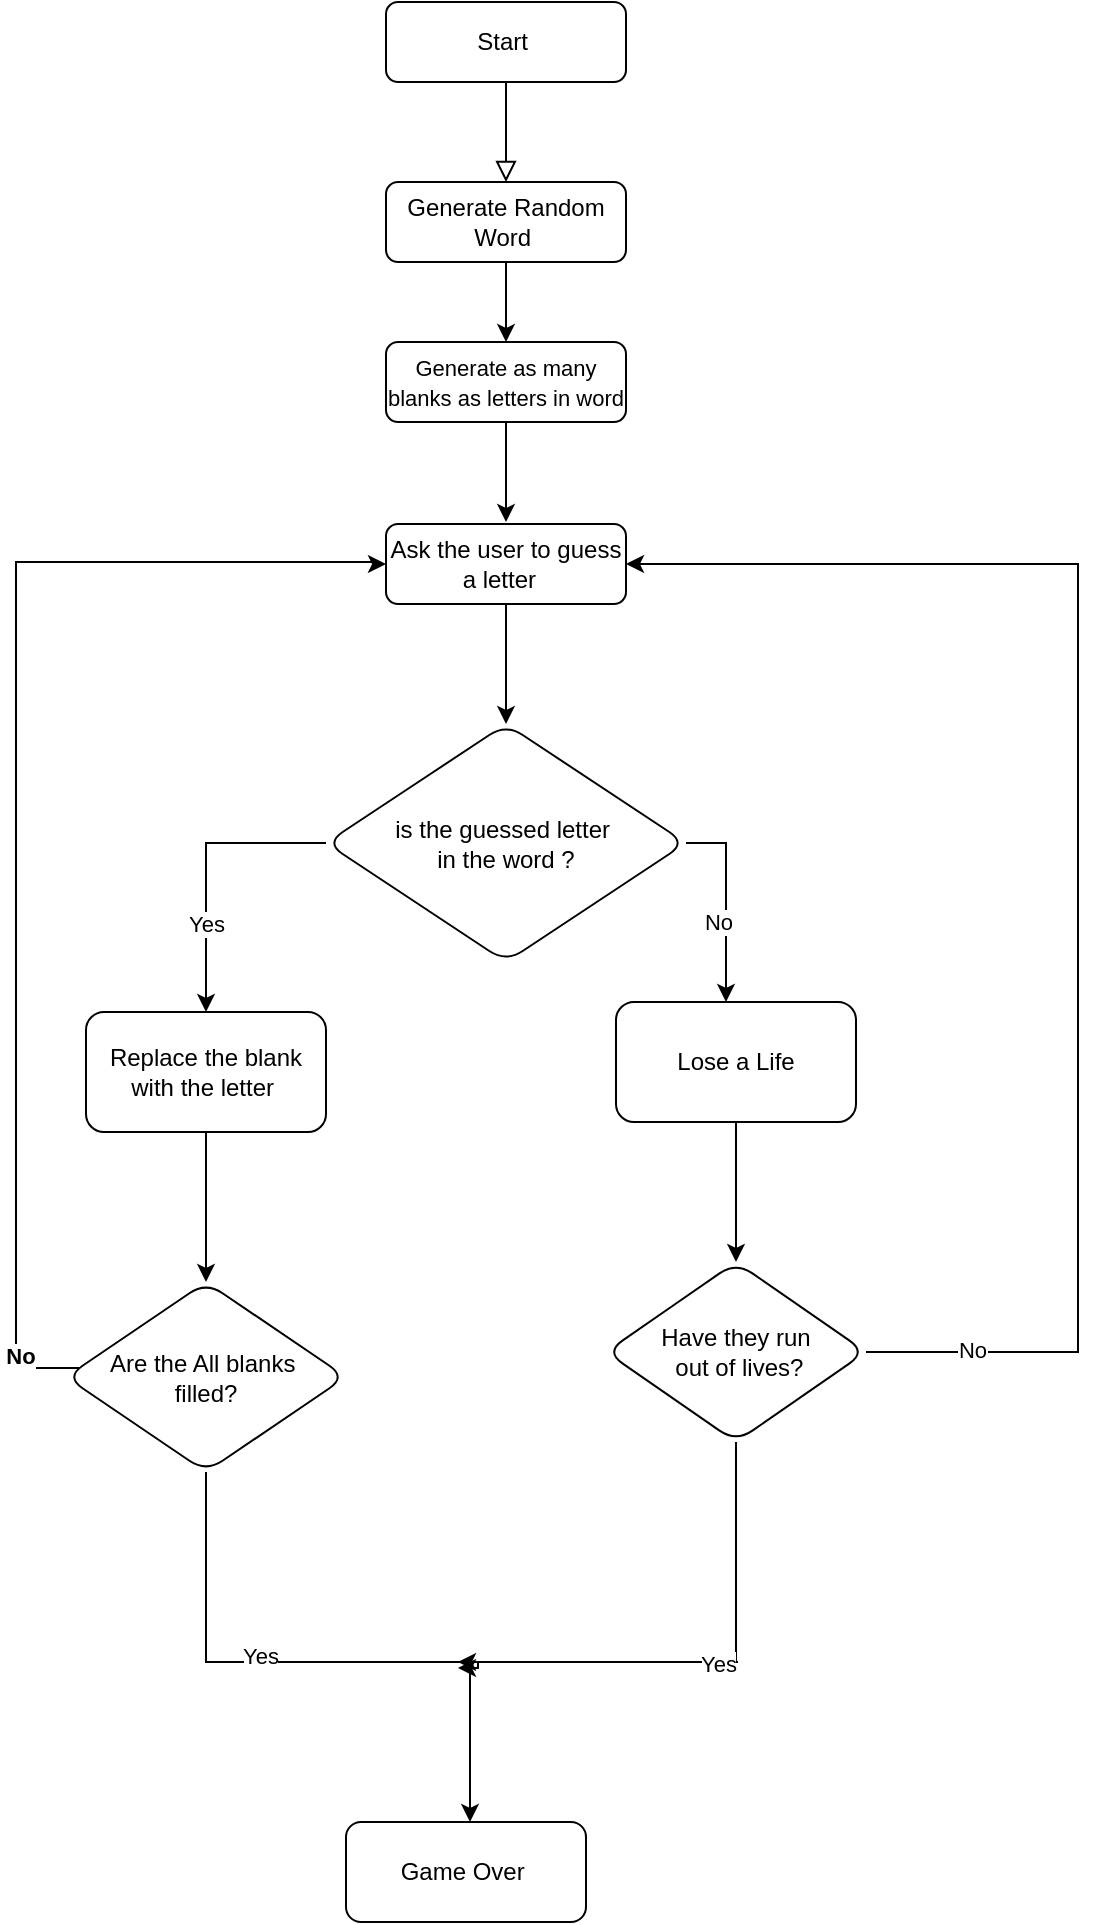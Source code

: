 <mxfile version="24.7.17">
  <diagram id="C5RBs43oDa-KdzZeNtuy" name="Page-1">
    <mxGraphModel dx="1035" dy="622" grid="1" gridSize="10" guides="1" tooltips="1" connect="1" arrows="1" fold="1" page="1" pageScale="1" pageWidth="827" pageHeight="1169" math="0" shadow="0">
      <root>
        <mxCell id="WIyWlLk6GJQsqaUBKTNV-0" />
        <mxCell id="WIyWlLk6GJQsqaUBKTNV-1" parent="WIyWlLk6GJQsqaUBKTNV-0" />
        <mxCell id="WIyWlLk6GJQsqaUBKTNV-2" value="" style="rounded=0;html=1;jettySize=auto;orthogonalLoop=1;fontSize=11;endArrow=block;endFill=0;endSize=8;strokeWidth=1;shadow=0;labelBackgroundColor=none;edgeStyle=orthogonalEdgeStyle;" parent="WIyWlLk6GJQsqaUBKTNV-1" source="WIyWlLk6GJQsqaUBKTNV-3" edge="1">
          <mxGeometry relative="1" as="geometry">
            <mxPoint x="384" y="170" as="targetPoint" />
          </mxGeometry>
        </mxCell>
        <mxCell id="WIyWlLk6GJQsqaUBKTNV-3" value="Start&amp;nbsp;" style="rounded=1;whiteSpace=wrap;html=1;fontSize=12;glass=0;strokeWidth=1;shadow=0;" parent="WIyWlLk6GJQsqaUBKTNV-1" vertex="1">
          <mxGeometry x="324" y="80" width="120" height="40" as="geometry" />
        </mxCell>
        <mxCell id="3aolv1SR35uRjS7q9qpj-7" value="" style="edgeStyle=orthogonalEdgeStyle;rounded=0;orthogonalLoop=1;jettySize=auto;html=1;" edge="1" parent="WIyWlLk6GJQsqaUBKTNV-1" source="WIyWlLk6GJQsqaUBKTNV-7">
          <mxGeometry relative="1" as="geometry">
            <mxPoint x="384" y="340" as="targetPoint" />
          </mxGeometry>
        </mxCell>
        <mxCell id="WIyWlLk6GJQsqaUBKTNV-7" value="&lt;font style=&quot;font-size: 11px;&quot;&gt;Generate as many blanks as letters in word&lt;/font&gt;" style="rounded=1;whiteSpace=wrap;html=1;fontSize=12;glass=0;strokeWidth=1;shadow=0;" parent="WIyWlLk6GJQsqaUBKTNV-1" vertex="1">
          <mxGeometry x="324" y="250" width="120" height="40" as="geometry" />
        </mxCell>
        <mxCell id="3aolv1SR35uRjS7q9qpj-9" value="" style="edgeStyle=orthogonalEdgeStyle;rounded=0;orthogonalLoop=1;jettySize=auto;html=1;" edge="1" parent="WIyWlLk6GJQsqaUBKTNV-1" source="3aolv1SR35uRjS7q9qpj-5" target="WIyWlLk6GJQsqaUBKTNV-7">
          <mxGeometry relative="1" as="geometry" />
        </mxCell>
        <mxCell id="3aolv1SR35uRjS7q9qpj-5" value="Generate Random Word&amp;nbsp;" style="rounded=1;whiteSpace=wrap;html=1;fontSize=12;glass=0;strokeWidth=1;shadow=0;" vertex="1" parent="WIyWlLk6GJQsqaUBKTNV-1">
          <mxGeometry x="324" y="170" width="120" height="40" as="geometry" />
        </mxCell>
        <mxCell id="3aolv1SR35uRjS7q9qpj-11" value="" style="edgeStyle=orthogonalEdgeStyle;rounded=0;orthogonalLoop=1;jettySize=auto;html=1;" edge="1" parent="WIyWlLk6GJQsqaUBKTNV-1" source="3aolv1SR35uRjS7q9qpj-6" target="3aolv1SR35uRjS7q9qpj-10">
          <mxGeometry relative="1" as="geometry" />
        </mxCell>
        <mxCell id="3aolv1SR35uRjS7q9qpj-6" value="Ask the user to guess a letter&amp;nbsp;&amp;nbsp;" style="whiteSpace=wrap;html=1;rounded=1;glass=0;strokeWidth=1;shadow=0;" vertex="1" parent="WIyWlLk6GJQsqaUBKTNV-1">
          <mxGeometry x="324" y="341" width="120" height="40" as="geometry" />
        </mxCell>
        <mxCell id="3aolv1SR35uRjS7q9qpj-13" value="" style="edgeStyle=orthogonalEdgeStyle;rounded=0;orthogonalLoop=1;jettySize=auto;html=1;" edge="1" parent="WIyWlLk6GJQsqaUBKTNV-1" source="3aolv1SR35uRjS7q9qpj-10" target="3aolv1SR35uRjS7q9qpj-12">
          <mxGeometry relative="1" as="geometry">
            <Array as="points">
              <mxPoint x="234" y="501" />
            </Array>
          </mxGeometry>
        </mxCell>
        <mxCell id="3aolv1SR35uRjS7q9qpj-15" value="Yes" style="edgeLabel;html=1;align=center;verticalAlign=middle;resizable=0;points=[];" vertex="1" connectable="0" parent="3aolv1SR35uRjS7q9qpj-13">
          <mxGeometry x="-0.412" relative="1" as="geometry">
            <mxPoint x="-18" y="40" as="offset" />
          </mxGeometry>
        </mxCell>
        <mxCell id="3aolv1SR35uRjS7q9qpj-19" value="" style="edgeStyle=orthogonalEdgeStyle;rounded=0;orthogonalLoop=1;jettySize=auto;html=1;" edge="1" parent="WIyWlLk6GJQsqaUBKTNV-1" source="3aolv1SR35uRjS7q9qpj-10" target="3aolv1SR35uRjS7q9qpj-18">
          <mxGeometry relative="1" as="geometry">
            <Array as="points">
              <mxPoint x="494" y="501" />
            </Array>
          </mxGeometry>
        </mxCell>
        <mxCell id="3aolv1SR35uRjS7q9qpj-20" value="No" style="edgeLabel;html=1;align=center;verticalAlign=middle;resizable=0;points=[];" vertex="1" connectable="0" parent="3aolv1SR35uRjS7q9qpj-19">
          <mxGeometry x="-0.182" relative="1" as="geometry">
            <mxPoint x="-4" y="19" as="offset" />
          </mxGeometry>
        </mxCell>
        <mxCell id="3aolv1SR35uRjS7q9qpj-10" value="is the guessed letter&amp;nbsp;&lt;div&gt;in the word ?&lt;/div&gt;" style="rhombus;whiteSpace=wrap;html=1;rounded=1;glass=0;strokeWidth=1;shadow=0;" vertex="1" parent="WIyWlLk6GJQsqaUBKTNV-1">
          <mxGeometry x="294" y="441" width="180" height="119" as="geometry" />
        </mxCell>
        <mxCell id="3aolv1SR35uRjS7q9qpj-22" value="" style="edgeStyle=orthogonalEdgeStyle;rounded=0;orthogonalLoop=1;jettySize=auto;html=1;" edge="1" parent="WIyWlLk6GJQsqaUBKTNV-1" source="3aolv1SR35uRjS7q9qpj-12" target="3aolv1SR35uRjS7q9qpj-21">
          <mxGeometry relative="1" as="geometry">
            <Array as="points">
              <mxPoint x="234" y="690" />
              <mxPoint x="234" y="690" />
            </Array>
          </mxGeometry>
        </mxCell>
        <mxCell id="3aolv1SR35uRjS7q9qpj-12" value="Replace the blank with the letter&amp;nbsp;" style="whiteSpace=wrap;html=1;rounded=1;glass=0;strokeWidth=1;shadow=0;" vertex="1" parent="WIyWlLk6GJQsqaUBKTNV-1">
          <mxGeometry x="174" y="585" width="120" height="60" as="geometry" />
        </mxCell>
        <mxCell id="3aolv1SR35uRjS7q9qpj-28" value="" style="edgeStyle=orthogonalEdgeStyle;rounded=0;orthogonalLoop=1;jettySize=auto;html=1;" edge="1" parent="WIyWlLk6GJQsqaUBKTNV-1" source="3aolv1SR35uRjS7q9qpj-18" target="3aolv1SR35uRjS7q9qpj-27">
          <mxGeometry relative="1" as="geometry">
            <Array as="points">
              <mxPoint x="499" y="690" />
              <mxPoint x="499" y="690" />
            </Array>
          </mxGeometry>
        </mxCell>
        <mxCell id="3aolv1SR35uRjS7q9qpj-18" value="Lose a Life" style="rounded=1;whiteSpace=wrap;html=1;glass=0;strokeWidth=1;shadow=0;" vertex="1" parent="WIyWlLk6GJQsqaUBKTNV-1">
          <mxGeometry x="439" y="580" width="120" height="60" as="geometry" />
        </mxCell>
        <mxCell id="3aolv1SR35uRjS7q9qpj-24" value="" style="edgeStyle=orthogonalEdgeStyle;rounded=0;orthogonalLoop=1;jettySize=auto;html=1;entryX=0;entryY=0.5;entryDx=0;entryDy=0;" edge="1" parent="WIyWlLk6GJQsqaUBKTNV-1" source="3aolv1SR35uRjS7q9qpj-21" target="3aolv1SR35uRjS7q9qpj-6">
          <mxGeometry relative="1" as="geometry">
            <mxPoint x="320" y="370" as="targetPoint" />
            <Array as="points">
              <mxPoint x="139" y="763" />
              <mxPoint x="139" y="360" />
              <mxPoint x="320" y="360" />
              <mxPoint x="320" y="361" />
            </Array>
          </mxGeometry>
        </mxCell>
        <mxCell id="3aolv1SR35uRjS7q9qpj-25" value="No" style="edgeLabel;html=1;align=center;verticalAlign=middle;resizable=0;points=[];fontStyle=1" vertex="1" connectable="0" parent="3aolv1SR35uRjS7q9qpj-24">
          <mxGeometry x="-0.877" y="-2" relative="1" as="geometry">
            <mxPoint as="offset" />
          </mxGeometry>
        </mxCell>
        <mxCell id="3aolv1SR35uRjS7q9qpj-35" value="" style="edgeStyle=orthogonalEdgeStyle;rounded=0;orthogonalLoop=1;jettySize=auto;html=1;" edge="1" parent="WIyWlLk6GJQsqaUBKTNV-1" source="3aolv1SR35uRjS7q9qpj-21">
          <mxGeometry relative="1" as="geometry">
            <mxPoint x="360" y="913" as="targetPoint" />
            <Array as="points">
              <mxPoint x="234" y="910" />
              <mxPoint x="370" y="910" />
              <mxPoint x="370" y="913" />
            </Array>
          </mxGeometry>
        </mxCell>
        <mxCell id="3aolv1SR35uRjS7q9qpj-36" value="Yes" style="edgeLabel;html=1;align=center;verticalAlign=middle;resizable=0;points=[];" vertex="1" connectable="0" parent="3aolv1SR35uRjS7q9qpj-35">
          <mxGeometry x="0.006" y="3" relative="1" as="geometry">
            <mxPoint x="-1" as="offset" />
          </mxGeometry>
        </mxCell>
        <mxCell id="3aolv1SR35uRjS7q9qpj-21" value="Are the All blanks&amp;nbsp;&lt;div&gt;filled?&lt;/div&gt;" style="rhombus;whiteSpace=wrap;html=1;rounded=1;glass=0;strokeWidth=1;shadow=0;" vertex="1" parent="WIyWlLk6GJQsqaUBKTNV-1">
          <mxGeometry x="164" y="720" width="140" height="95" as="geometry" />
        </mxCell>
        <mxCell id="3aolv1SR35uRjS7q9qpj-30" value="" style="edgeStyle=orthogonalEdgeStyle;rounded=0;orthogonalLoop=1;jettySize=auto;html=1;entryX=1;entryY=0.5;entryDx=0;entryDy=0;" edge="1" parent="WIyWlLk6GJQsqaUBKTNV-1" source="3aolv1SR35uRjS7q9qpj-27" target="3aolv1SR35uRjS7q9qpj-6">
          <mxGeometry relative="1" as="geometry">
            <mxPoint x="570" y="390" as="targetPoint" />
            <Array as="points">
              <mxPoint x="670" y="755" />
              <mxPoint x="670" y="361" />
            </Array>
          </mxGeometry>
        </mxCell>
        <mxCell id="3aolv1SR35uRjS7q9qpj-31" value="No" style="edgeLabel;html=1;align=center;verticalAlign=middle;resizable=0;points=[];" vertex="1" connectable="0" parent="3aolv1SR35uRjS7q9qpj-30">
          <mxGeometry x="-0.854" y="1" relative="1" as="geometry">
            <mxPoint as="offset" />
          </mxGeometry>
        </mxCell>
        <mxCell id="3aolv1SR35uRjS7q9qpj-33" value="" style="edgeStyle=orthogonalEdgeStyle;rounded=0;orthogonalLoop=1;jettySize=auto;html=1;" edge="1" parent="WIyWlLk6GJQsqaUBKTNV-1" source="3aolv1SR35uRjS7q9qpj-27">
          <mxGeometry relative="1" as="geometry">
            <mxPoint x="360" y="910" as="targetPoint" />
            <Array as="points">
              <mxPoint x="499" y="910" />
              <mxPoint x="500" y="910" />
            </Array>
          </mxGeometry>
        </mxCell>
        <mxCell id="3aolv1SR35uRjS7q9qpj-37" value="Yes" style="edgeLabel;html=1;align=center;verticalAlign=middle;resizable=0;points=[];" vertex="1" connectable="0" parent="3aolv1SR35uRjS7q9qpj-33">
          <mxGeometry x="-0.037" y="1" relative="1" as="geometry">
            <mxPoint as="offset" />
          </mxGeometry>
        </mxCell>
        <mxCell id="3aolv1SR35uRjS7q9qpj-27" value="Have they run&lt;div&gt;&amp;nbsp;out of lives?&lt;/div&gt;" style="rhombus;whiteSpace=wrap;html=1;rounded=1;glass=0;strokeWidth=1;shadow=0;" vertex="1" parent="WIyWlLk6GJQsqaUBKTNV-1">
          <mxGeometry x="434" y="710" width="130" height="90" as="geometry" />
        </mxCell>
        <mxCell id="3aolv1SR35uRjS7q9qpj-39" value="" style="endArrow=classic;html=1;rounded=0;" edge="1" parent="WIyWlLk6GJQsqaUBKTNV-1">
          <mxGeometry width="50" height="50" relative="1" as="geometry">
            <mxPoint x="366" y="910" as="sourcePoint" />
            <mxPoint x="366" y="990" as="targetPoint" />
          </mxGeometry>
        </mxCell>
        <mxCell id="3aolv1SR35uRjS7q9qpj-40" value="Game Over&amp;nbsp;" style="rounded=1;whiteSpace=wrap;html=1;" vertex="1" parent="WIyWlLk6GJQsqaUBKTNV-1">
          <mxGeometry x="304" y="990" width="120" height="50" as="geometry" />
        </mxCell>
      </root>
    </mxGraphModel>
  </diagram>
</mxfile>
